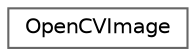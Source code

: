 digraph "Gráfico de jerarquía de clases"
{
 // LATEX_PDF_SIZE
  bgcolor="transparent";
  edge [fontname=Helvetica,fontsize=10,labelfontname=Helvetica,labelfontsize=10];
  node [fontname=Helvetica,fontsize=10,shape=box,height=0.2,width=0.4];
  rankdir="LR";
  Node0 [id="Node000000",label="OpenCVImage",height=0.2,width=0.4,color="grey40", fillcolor="white", style="filled",URL="$d0/d00/class_open_c_v_image.html",tooltip=" "];
}
